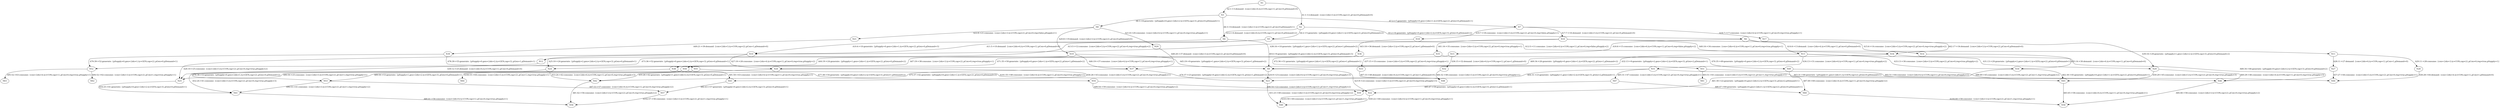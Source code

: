 digraph cpn_tools_graph {
  N1 -> N2 [ label="A1:1->2:demand: {con={idx=3,ty=CON,cap=2},pCon=0,pDemand=0}" ];
  N1 -> N3 [ label="A2:1->3:demand: {con={idx=4,ty=CON,cap=1},pCon=0,pDemand=0}" ];
  N2 -> N4 [ label="A3:2->4:demand: {con={idx=4,ty=CON,cap=1},pCon=0,pDemand=2}" ];
  N2 -> N5 [ label="A4:2->5:generate: {pSupply=0,gen={idx=1,ty=GEN,cap=2},pGen=0,pDemand=2}" ];
  N2 -> N6 [ label="A5:2->6:generate: {pSupply=0,gen={idx=2,ty=GEN,cap=3},pGen=0,pDemand=2}" ];
  N3 -> N4 [ label="A6:3->4:demand: {con={idx=3,ty=CON,cap=2},pCon=0,pDemand=1}" ];
  N3 -> N7 [ label="A7:3->7:generate: {pSupply=0,gen={idx=1,ty=GEN,cap=2},pGen=0,pDemand=1}" ];
  N3 -> N8 [ label="A8:3->8:generate: {pSupply=0,gen={idx=2,ty=GEN,cap=3},pGen=0,pDemand=1}" ];
  N4 -> N9 [ label="A9:4->9:generate: {pSupply=0,gen={idx=2,ty=GEN,cap=3},pGen=0,pDemand=3}" ];
  N4 -> N10 [ label="A10:4->10:generate: {pSupply=0,gen={idx=1,ty=GEN,cap=2},pGen=0,pDemand=3}" ];
  N5 -> N10 [ label="A11:5->10:demand: {con={idx=4,ty=CON,cap=1},pCon=0,pDemand=0}" ];
  N5 -> N11 [ label="A12:5->11:consume: {con={idx=4,ty=CON,cap=1},pCon=0,reg=false,pSupply=2}" ];
  N5 -> N12 [ label="A13:5->12:consume: {con={idx=3,ty=CON,cap=2},pCon=0,reg=true,pSupply=2}" ];
  N6 -> N13 [ label="A14:6->13:demand: {con={idx=4,ty=CON,cap=1},pCon=0,pDemand=0}" ];
  N6 -> N14 [ label="A15:6->14:consume: {con={idx=3,ty=CON,cap=2},pCon=0,reg=true,pSupply=2}" ];
  N6 -> N15 [ label="A16:6->15:consume: {con={idx=4,ty=CON,cap=1},pCon=0,reg=false,pSupply=2}" ];
  N7 -> N16 [ label="A17:7->16:demand: {con={idx=3,ty=CON,cap=2},pCon=0,pDemand=0}" ];
  N7 -> N17 [ label="A18:7->17:consume: {con={idx=4,ty=CON,cap=1},pCon=0,reg=true,pSupply=1}" ];
  N7 -> N18 [ label="A19:7->18:consume: {con={idx=3,ty=CON,cap=2},pCon=0,reg=false,pSupply=1}" ];
  N8 -> N19 [ label="A20:8->19:demand: {con={idx=3,ty=CON,cap=2},pCon=0,pDemand=0}" ];
  N8 -> N20 [ label="A21:8->20:consume: {con={idx=4,ty=CON,cap=1},pCon=0,reg=true,pSupply=1}" ];
  N8 -> N21 [ label="A22:8->21:consume: {con={idx=3,ty=CON,cap=2},pCon=0,reg=false,pSupply=1}" ];
  N9 -> N22 [ label="A23:9->22:consume: {con={idx=3,ty=CON,cap=2},pCon=0,reg=true,pSupply=3}" ];
  N9 -> N23 [ label="A24:9->23:consume: {con={idx=4,ty=CON,cap=1},pCon=0,reg=true,pSupply=3}" ];
  N10 -> N24 [ label="A25:10->24:generate: {pSupply=2,gen={idx=2,ty=GEN,cap=3},pGen=0,pDemand=1}" ];
  N10 -> N25 [ label="A26:10->25:consume: {con={idx=3,ty=CON,cap=2},pCon=0,reg=true,pSupply=2}" ];
  N10 -> N26 [ label="A27:10->26:consume: {con={idx=4,ty=CON,cap=1},pCon=0,reg=true,pSupply=2}" ];
  N11 -> N27 [ label="A28:11->27:demand: {con={idx=4,ty=CON,cap=1},pCon=1,pDemand=0}" ];
  N11 -> N28 [ label="A29:11->28:consume: {con={idx=3,ty=CON,cap=2},pCon=0,reg=true,pSupply=1}" ];
  N12 -> N25 [ label="A30:12->25:demand: {con={idx=4,ty=CON,cap=1},pCon=0,pDemand=0}" ];
  N13 -> N29 [ label="A31:13->29:generate: {pSupply=2,gen={idx=1,ty=GEN,cap=2},pGen=0,pDemand=1}" ];
  N13 -> N9 [ label="A32:13->9:generate: {pSupply=2,gen={idx=2,ty=GEN,cap=3},pGen=2,pDemand=1}" ];
  N13 -> N30 [ label="A33:13->30:consume: {con={idx=3,ty=CON,cap=2},pCon=0,reg=true,pSupply=2}" ];
  N13 -> N31 [ label="A34:13->31:consume: {con={idx=4,ty=CON,cap=1},pCon=0,reg=true,pSupply=2}" ];
  N14 -> N30 [ label="A35:14->30:demand: {con={idx=4,ty=CON,cap=1},pCon=0,pDemand=0}" ];
  N15 -> N32 [ label="A36:15->32:demand: {con={idx=4,ty=CON,cap=1},pCon=1,pDemand=0}" ];
  N15 -> N33 [ label="A37:15->33:consume: {con={idx=3,ty=CON,cap=2},pCon=0,reg=true,pSupply=1}" ];
  N16 -> N10 [ label="A38:16->10:generate: {pSupply=1,gen={idx=1,ty=GEN,cap=2},pGen=1,pDemand=2}" ];
  N16 -> N29 [ label="A39:16->29:generate: {pSupply=1,gen={idx=2,ty=GEN,cap=3},pGen=0,pDemand=2}" ];
  N16 -> N34 [ label="A40:16->34:consume: {con={idx=4,ty=CON,cap=1},pCon=0,reg=true,pSupply=1}" ];
  N16 -> N35 [ label="A41:16->35:consume: {con={idx=3,ty=CON,cap=2},pCon=0,reg=true,pSupply=1}" ];
  N17 -> N34 [ label="A42:17->34:demand: {con={idx=3,ty=CON,cap=2},pCon=0,pDemand=0}" ];
  N18 -> N36 [ label="A43:18->36:demand: {con={idx=3,ty=CON,cap=2},pCon=1,pDemand=0}" ];
  N19 -> N24 [ label="A44:19->24:generate: {pSupply=1,gen={idx=1,ty=GEN,cap=2},pGen=0,pDemand=2}" ];
  N19 -> N9 [ label="A45:19->9:generate: {pSupply=1,gen={idx=2,ty=GEN,cap=3},pGen=1,pDemand=2}" ];
  N19 -> N37 [ label="A46:19->37:consume: {con={idx=4,ty=CON,cap=1},pCon=0,reg=true,pSupply=1}" ];
  N19 -> N38 [ label="A47:19->38:consume: {con={idx=3,ty=CON,cap=2},pCon=0,reg=true,pSupply=1}" ];
  N20 -> N37 [ label="A48:20->37:demand: {con={idx=3,ty=CON,cap=2},pCon=0,pDemand=0}" ];
  N21 -> N39 [ label="A49:21->39:demand: {con={idx=3,ty=CON,cap=2},pCon=1,pDemand=0}" ];
  N22 -> N40 [ label="A50:22->40:consume: {con={idx=4,ty=CON,cap=1},pCon=0,reg=true,pSupply=1}" ];
  N23 -> N40 [ label="A51:23->40:consume: {con={idx=3,ty=CON,cap=2},pCon=0,reg=true,pSupply=2}" ];
  N24 -> N41 [ label="A52:24->41:consume: {con={idx=3,ty=CON,cap=2},pCon=0,reg=true,pSupply=3}" ];
  N24 -> N42 [ label="A53:24->42:consume: {con={idx=4,ty=CON,cap=1},pCon=0,reg=true,pSupply=3}" ];
  N25 -> N41 [ label="A54:25->41:generate: {pSupply=0,gen={idx=2,ty=GEN,cap=3},pGen=0,pDemand=1}" ];
  N26 -> N42 [ label="A55:26->42:generate: {pSupply=1,gen={idx=2,ty=GEN,cap=3},pGen=0,pDemand=1}" ];
  N26 -> N43 [ label="A56:26->43:consume: {con={idx=3,ty=CON,cap=2},pCon=0,reg=true,pSupply=1}" ];
  N27 -> N44 [ label="A57:27->44:consume: {con={idx=3,ty=CON,cap=2},pCon=0,reg=true,pSupply=1}" ];
  N28 -> N44 [ label="A58:28->44:demand: {con={idx=4,ty=CON,cap=1},pCon=1,pDemand=0}" ];
  N29 -> N45 [ label="A59:29->45:consume: {con={idx=3,ty=CON,cap=2},pCon=0,reg=true,pSupply=3}" ];
  N29 -> N46 [ label="A60:29->46:consume: {con={idx=4,ty=CON,cap=1},pCon=0,reg=true,pSupply=3}" ];
  N30 -> N22 [ label="A61:30->22:generate: {pSupply=0,gen={idx=2,ty=GEN,cap=3},pGen=2,pDemand=1}" ];
  N30 -> N45 [ label="A62:30->45:generate: {pSupply=0,gen={idx=1,ty=GEN,cap=2},pGen=0,pDemand=1}" ];
  N31 -> N46 [ label="A63:31->46:generate: {pSupply=1,gen={idx=1,ty=GEN,cap=2},pGen=0,pDemand=1}" ];
  N31 -> N23 [ label="A64:31->23:generate: {pSupply=1,gen={idx=2,ty=GEN,cap=3},pGen=2,pDemand=1}" ];
  N31 -> N47 [ label="A65:31->47:consume: {con={idx=3,ty=CON,cap=2},pCon=0,reg=true,pSupply=1}" ];
  N32 -> N48 [ label="A66:32->48:consume: {con={idx=3,ty=CON,cap=2},pCon=0,reg=true,pSupply=1}" ];
  N33 -> N48 [ label="A67:33->48:demand: {con={idx=4,ty=CON,cap=1},pCon=1,pDemand=0}" ];
  N34 -> N46 [ label="A68:34->46:generate: {pSupply=0,gen={idx=2,ty=GEN,cap=3},pGen=0,pDemand=2}" ];
  N34 -> N26 [ label="A69:34->26:generate: {pSupply=0,gen={idx=1,ty=GEN,cap=2},pGen=1,pDemand=2}" ];
  N35 -> N49 [ label="A70:35->49:generate: {pSupply=0,gen={idx=2,ty=GEN,cap=3},pGen=0,pDemand=2}" ];
  N35 -> N50 [ label="A71:35->50:generate: {pSupply=0,gen={idx=1,ty=GEN,cap=2},pGen=1,pDemand=2}" ];
  N36 -> N51 [ label="A72:36->51:generate: {pSupply=0,gen={idx=1,ty=GEN,cap=2},pGen=1,pDemand=1}" ];
  N36 -> N52 [ label="A73:36->52:generate: {pSupply=0,gen={idx=2,ty=GEN,cap=3},pGen=0,pDemand=1}" ];
  N37 -> N23 [ label="A74:37->23:generate: {pSupply=0,gen={idx=2,ty=GEN,cap=3},pGen=1,pDemand=2}" ];
  N37 -> N42 [ label="A75:37->42:generate: {pSupply=0,gen={idx=1,ty=GEN,cap=2},pGen=0,pDemand=2}" ];
  N38 -> N53 [ label="A76:38->53:generate: {pSupply=0,gen={idx=1,ty=GEN,cap=2},pGen=0,pDemand=2}" ];
  N38 -> N54 [ label="A77:38->54:generate: {pSupply=0,gen={idx=2,ty=GEN,cap=3},pGen=1,pDemand=2}" ];
  N39 -> N55 [ label="A78:39->55:generate: {pSupply=0,gen={idx=2,ty=GEN,cap=3},pGen=1,pDemand=1}" ];
  N39 -> N52 [ label="A79:39->52:generate: {pSupply=0,gen={idx=1,ty=GEN,cap=2},pGen=0,pDemand=1}" ];
  N41 -> N56 [ label="A80:41->56:consume: {con={idx=4,ty=CON,cap=1},pCon=0,reg=true,pSupply=1}" ];
  N42 -> N56 [ label="A81:42->56:consume: {con={idx=3,ty=CON,cap=2},pCon=0,reg=true,pSupply=2}" ];
  N43 -> N57 [ label="A82:43->57:generate: {pSupply=0,gen={idx=2,ty=GEN,cap=3},pGen=0,pDemand=1}" ];
  N45 -> N58 [ label="A83:45->58:consume: {con={idx=4,ty=CON,cap=1},pCon=0,reg=true,pSupply=1}" ];
  N46 -> N58 [ label="A84:46->58:consume: {con={idx=3,ty=CON,cap=2},pCon=0,reg=true,pSupply=2}" ];
  N47 -> N59 [ label="A85:47->59:generate: {pSupply=0,gen={idx=2,ty=GEN,cap=3},pGen=2,pDemand=1}" ];
  N47 -> N60 [ label="A86:47->60:generate: {pSupply=0,gen={idx=1,ty=GEN,cap=2},pGen=0,pDemand=1}" ];
  N49 -> N60 [ label="A87:49->60:consume: {con={idx=4,ty=CON,cap=1},pCon=0,reg=true,pSupply=2}" ];
  N49 -> N45 [ label="A88:49->45:consume: {con={idx=3,ty=CON,cap=2},pCon=1,reg=true,pSupply=2}" ];
  N50 -> N53 [ label="A89:50->53:generate: {pSupply=1,gen={idx=2,ty=GEN,cap=3},pGen=0,pDemand=1}" ];
  N50 -> N25 [ label="A90:50->25:consume: {con={idx=3,ty=CON,cap=2},pCon=1,reg=true,pSupply=1}" ];
  N50 -> N43 [ label="A91:50->43:consume: {con={idx=4,ty=CON,cap=1},pCon=0,reg=true,pSupply=1}" ];
  N51 -> N44 [ label="A92:51->44:consume: {con={idx=4,ty=CON,cap=1},pCon=0,reg=true,pSupply=1}" ];
  N51 -> N61 [ label="A93:51->61:consume: {con={idx=3,ty=CON,cap=2},pCon=1,reg=true,pSupply=1}" ];
  N52 -> N62 [ label="A94:52->62:consume: {con={idx=3,ty=CON,cap=2},pCon=1,reg=true,pSupply=1}" ];
  N52 -> N63 [ label="A95:52->63:consume: {con={idx=4,ty=CON,cap=1},pCon=0,reg=true,pSupply=1}" ];
  N53 -> N41 [ label="A96:53->41:consume: {con={idx=3,ty=CON,cap=2},pCon=1,reg=true,pSupply=2}" ];
  N53 -> N57 [ label="A97:53->57:consume: {con={idx=4,ty=CON,cap=1},pCon=0,reg=true,pSupply=2}" ];
  N54 -> N22 [ label="A98:54->22:consume: {con={idx=3,ty=CON,cap=2},pCon=1,reg=true,pSupply=2}" ];
  N54 -> N59 [ label="A99:54->59:consume: {con={idx=4,ty=CON,cap=1},pCon=0,reg=true,pSupply=2}" ];
  N55 -> N64 [ label="A100:55->64:consume: {con={idx=3,ty=CON,cap=2},pCon=1,reg=true,pSupply=1}" ];
  N55 -> N48 [ label="A101:55->48:consume: {con={idx=4,ty=CON,cap=1},pCon=0,reg=true,pSupply=1}" ];
  N57 -> N56 [ label="A102:57->56:consume: {con={idx=3,ty=CON,cap=2},pCon=1,reg=true,pSupply=1}" ];
  N59 -> N40 [ label="A103:59->40:consume: {con={idx=3,ty=CON,cap=2},pCon=1,reg=true,pSupply=1}" ];
  N60 -> N58 [ label="A104:60->58:consume: {con={idx=3,ty=CON,cap=2},pCon=1,reg=true,pSupply=1}" ];
}